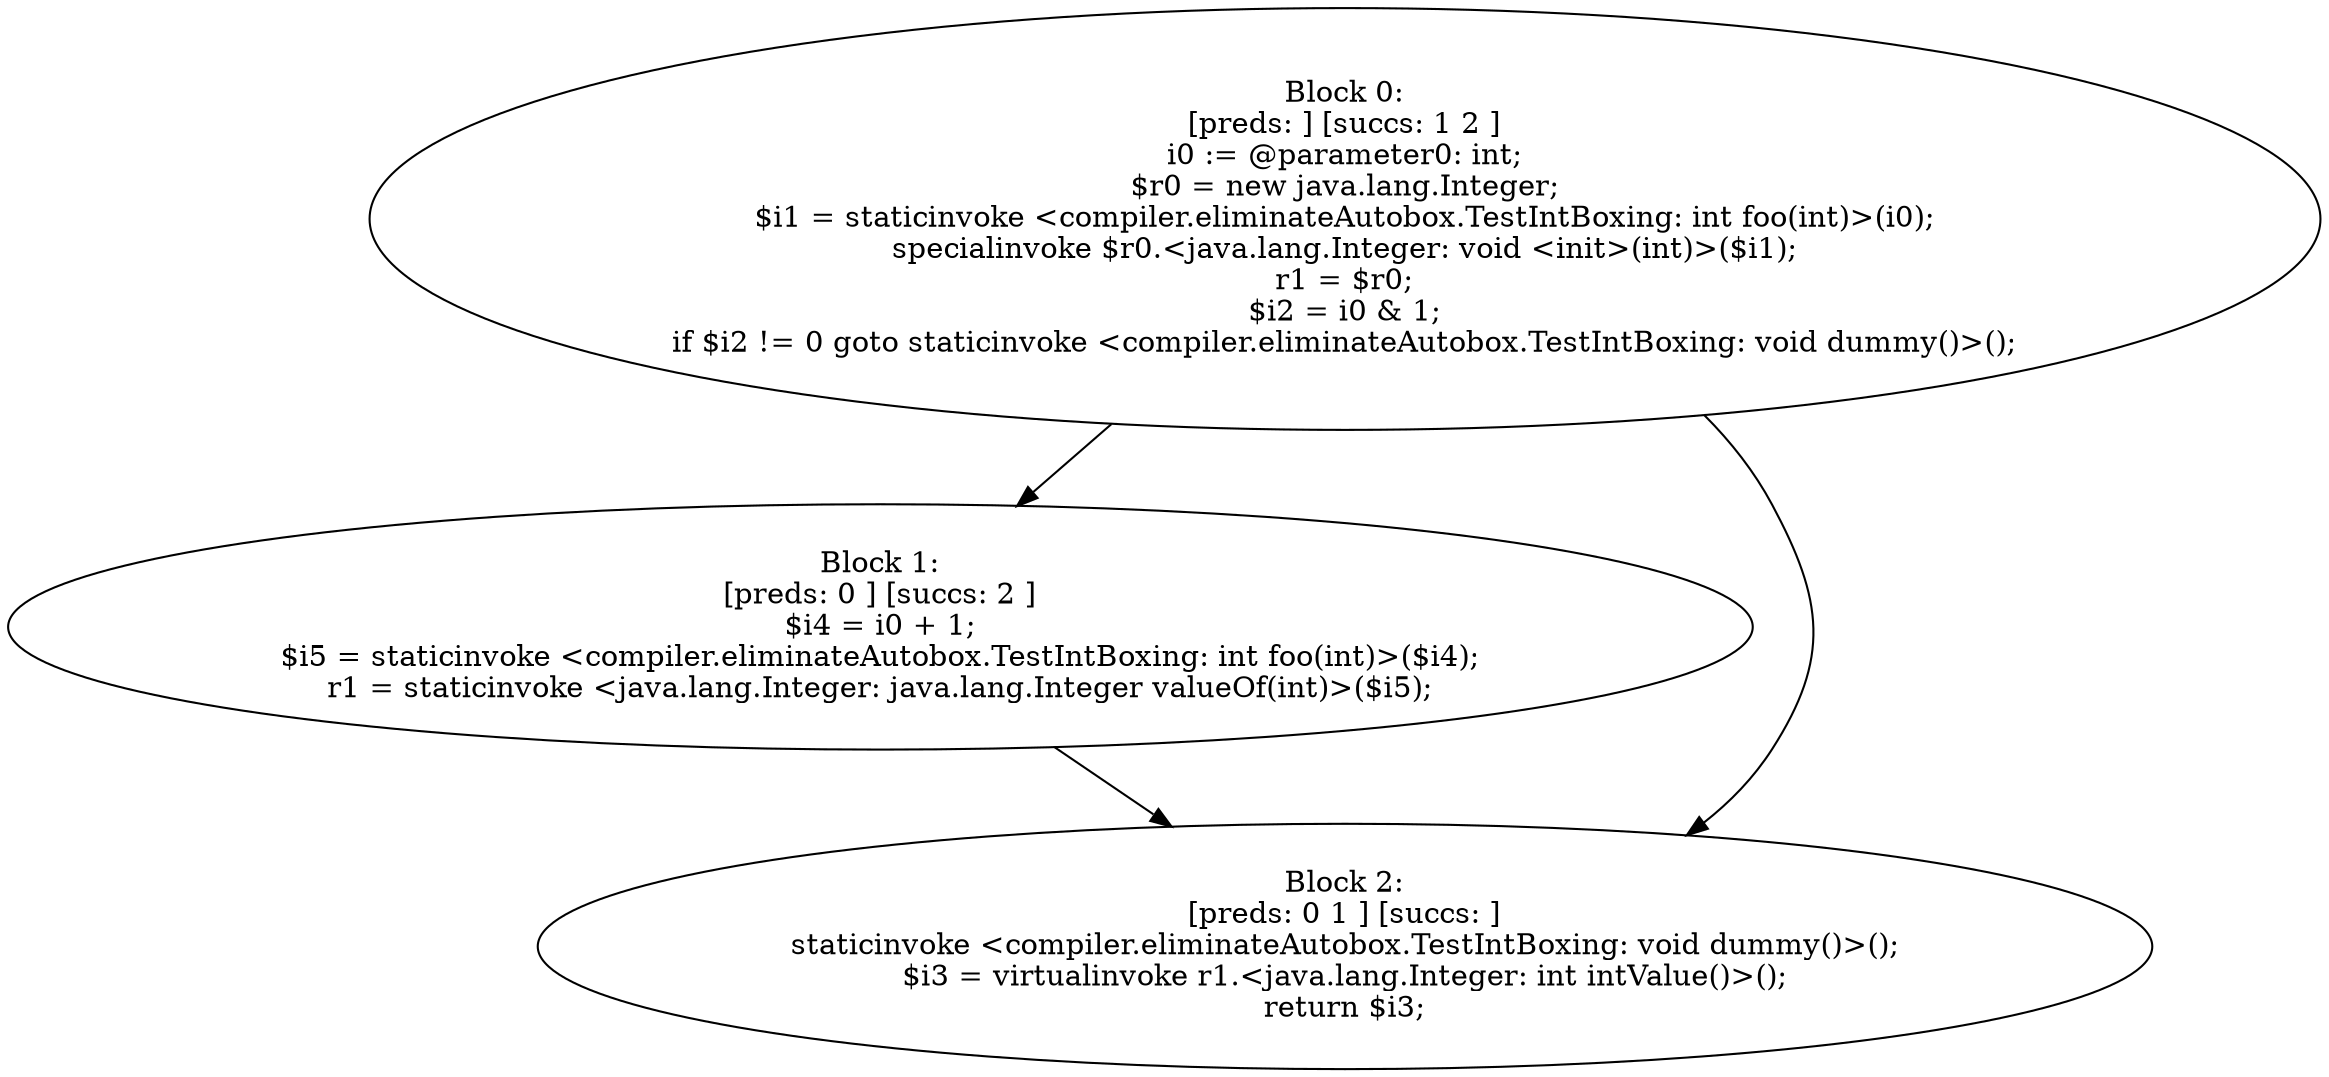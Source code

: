 digraph "unitGraph" {
    "Block 0:
[preds: ] [succs: 1 2 ]
i0 := @parameter0: int;
$r0 = new java.lang.Integer;
$i1 = staticinvoke <compiler.eliminateAutobox.TestIntBoxing: int foo(int)>(i0);
specialinvoke $r0.<java.lang.Integer: void <init>(int)>($i1);
r1 = $r0;
$i2 = i0 & 1;
if $i2 != 0 goto staticinvoke <compiler.eliminateAutobox.TestIntBoxing: void dummy()>();
"
    "Block 1:
[preds: 0 ] [succs: 2 ]
$i4 = i0 + 1;
$i5 = staticinvoke <compiler.eliminateAutobox.TestIntBoxing: int foo(int)>($i4);
r1 = staticinvoke <java.lang.Integer: java.lang.Integer valueOf(int)>($i5);
"
    "Block 2:
[preds: 0 1 ] [succs: ]
staticinvoke <compiler.eliminateAutobox.TestIntBoxing: void dummy()>();
$i3 = virtualinvoke r1.<java.lang.Integer: int intValue()>();
return $i3;
"
    "Block 0:
[preds: ] [succs: 1 2 ]
i0 := @parameter0: int;
$r0 = new java.lang.Integer;
$i1 = staticinvoke <compiler.eliminateAutobox.TestIntBoxing: int foo(int)>(i0);
specialinvoke $r0.<java.lang.Integer: void <init>(int)>($i1);
r1 = $r0;
$i2 = i0 & 1;
if $i2 != 0 goto staticinvoke <compiler.eliminateAutobox.TestIntBoxing: void dummy()>();
"->"Block 1:
[preds: 0 ] [succs: 2 ]
$i4 = i0 + 1;
$i5 = staticinvoke <compiler.eliminateAutobox.TestIntBoxing: int foo(int)>($i4);
r1 = staticinvoke <java.lang.Integer: java.lang.Integer valueOf(int)>($i5);
";
    "Block 0:
[preds: ] [succs: 1 2 ]
i0 := @parameter0: int;
$r0 = new java.lang.Integer;
$i1 = staticinvoke <compiler.eliminateAutobox.TestIntBoxing: int foo(int)>(i0);
specialinvoke $r0.<java.lang.Integer: void <init>(int)>($i1);
r1 = $r0;
$i2 = i0 & 1;
if $i2 != 0 goto staticinvoke <compiler.eliminateAutobox.TestIntBoxing: void dummy()>();
"->"Block 2:
[preds: 0 1 ] [succs: ]
staticinvoke <compiler.eliminateAutobox.TestIntBoxing: void dummy()>();
$i3 = virtualinvoke r1.<java.lang.Integer: int intValue()>();
return $i3;
";
    "Block 1:
[preds: 0 ] [succs: 2 ]
$i4 = i0 + 1;
$i5 = staticinvoke <compiler.eliminateAutobox.TestIntBoxing: int foo(int)>($i4);
r1 = staticinvoke <java.lang.Integer: java.lang.Integer valueOf(int)>($i5);
"->"Block 2:
[preds: 0 1 ] [succs: ]
staticinvoke <compiler.eliminateAutobox.TestIntBoxing: void dummy()>();
$i3 = virtualinvoke r1.<java.lang.Integer: int intValue()>();
return $i3;
";
}
